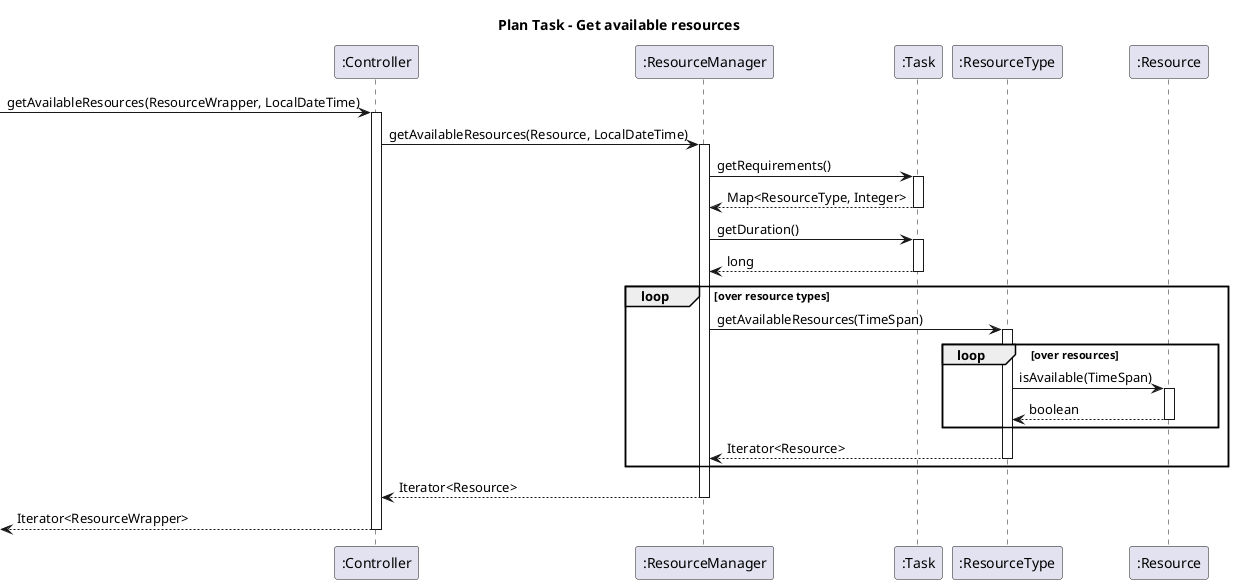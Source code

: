 @startuml

title "Plan Task - Get available resources"

-> ":Controller": getAvailableResources(ResourceWrapper, LocalDateTime)
activate ":Controller"

":Controller" -> ":ResourceManager": getAvailableResources(Resource, LocalDateTime)
activate ":ResourceManager"


":ResourceManager" -> ":Task": getRequirements()
activate ":Task"
":Task" --> ":ResourceManager": Map<ResourceType, Integer>
deactivate ":Task"

":ResourceManager" -> ":Task": getDuration()
activate ":Task"
":Task" --> ":ResourceManager": long
deactivate ":Task"

loop over resource types

    ":ResourceManager" -> ":ResourceType": getAvailableResources(TimeSpan)
    activate ":ResourceType"

    loop over resources

        ":ResourceType" -> ":Resource": isAvailable(TimeSpan)
        activate ":Resource"

        ":Resource" --> ":ResourceType": boolean
        deactivate ":Resource"

    end

    ":ResourceType" --> ":ResourceManager": Iterator<Resource>
    deactivate ":ResourceType"

end


":ResourceManager" --> ":Controller": Iterator<Resource>
deactivate ":ResourceManager"

<-- ":Controller": Iterator<ResourceWrapper>
deactivate ":Controller"

@enduml
